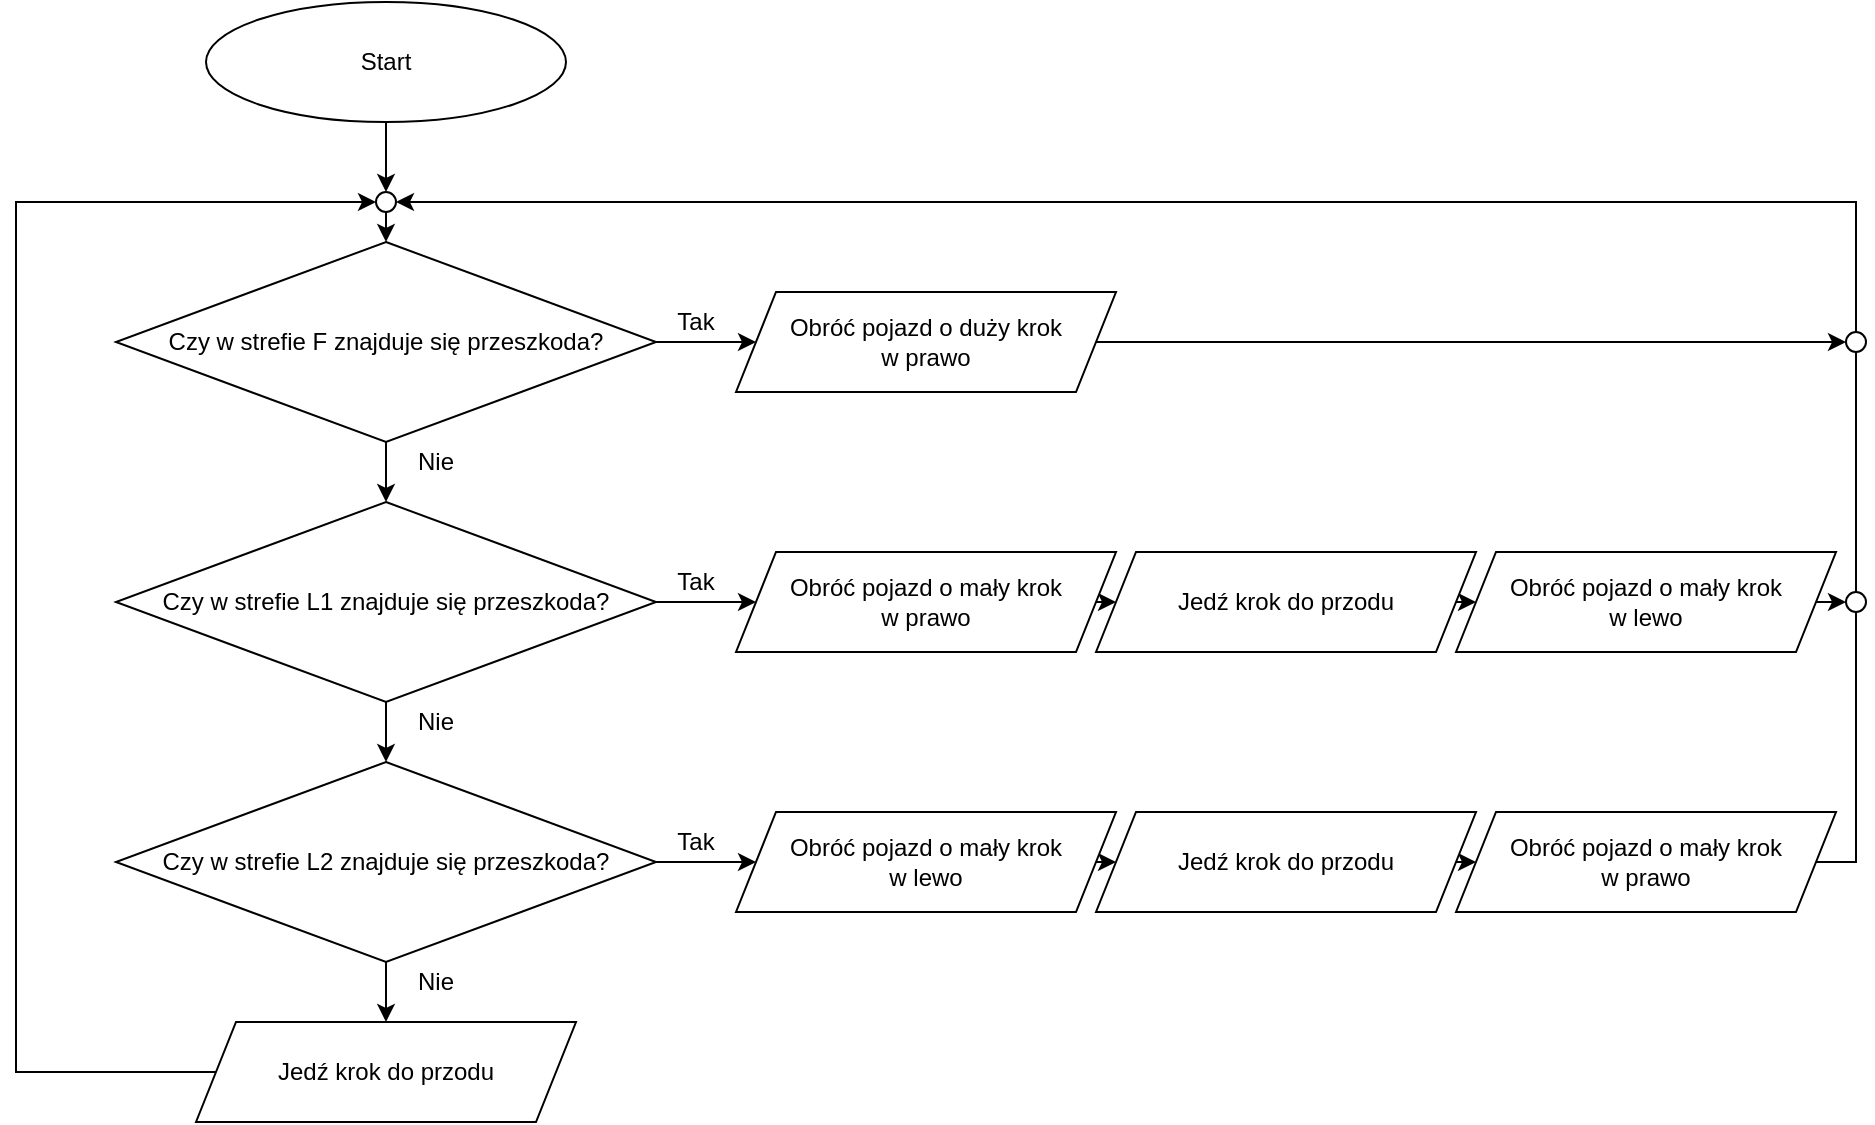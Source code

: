 <mxfile version="13.10.2" type="device"><diagram id="1nxwKWrD5OSq5ifujDa7" name="Page-1"><mxGraphModel dx="1422" dy="1906" grid="1" gridSize="10" guides="1" tooltips="1" connect="1" arrows="1" fold="1" page="1" pageScale="1" pageWidth="827" pageHeight="1169" math="0" shadow="0"><root><mxCell id="0"/><mxCell id="1" parent="0"/><mxCell id="q0OJwnEwUCuetjvNntHd-23" style="edgeStyle=orthogonalEdgeStyle;rounded=0;orthogonalLoop=1;jettySize=auto;html=1;exitX=0.5;exitY=1;exitDx=0;exitDy=0;entryX=0.5;entryY=0;entryDx=0;entryDy=0;" parent="1" source="q0OJwnEwUCuetjvNntHd-13" target="q0OJwnEwUCuetjvNntHd-14" edge="1"><mxGeometry relative="1" as="geometry"/></mxCell><mxCell id="q0OJwnEwUCuetjvNntHd-40" style="edgeStyle=orthogonalEdgeStyle;rounded=0;orthogonalLoop=1;jettySize=auto;html=1;exitX=1;exitY=0.5;exitDx=0;exitDy=0;entryX=0;entryY=0.5;entryDx=0;entryDy=0;" parent="1" source="q0OJwnEwUCuetjvNntHd-13" target="q0OJwnEwUCuetjvNntHd-19" edge="1"><mxGeometry relative="1" as="geometry"/></mxCell><mxCell id="q0OJwnEwUCuetjvNntHd-13" value="Czy w strefie F znajduje się przeszkoda?" style="rhombus;whiteSpace=wrap;html=1;" parent="1" vertex="1"><mxGeometry x="90" y="70" width="270" height="100" as="geometry"/></mxCell><mxCell id="q0OJwnEwUCuetjvNntHd-24" style="edgeStyle=orthogonalEdgeStyle;rounded=0;orthogonalLoop=1;jettySize=auto;html=1;exitX=0.5;exitY=1;exitDx=0;exitDy=0;entryX=0.5;entryY=0;entryDx=0;entryDy=0;" parent="1" source="q0OJwnEwUCuetjvNntHd-14" target="q0OJwnEwUCuetjvNntHd-15" edge="1"><mxGeometry relative="1" as="geometry"/></mxCell><mxCell id="q0OJwnEwUCuetjvNntHd-41" style="edgeStyle=orthogonalEdgeStyle;rounded=0;orthogonalLoop=1;jettySize=auto;html=1;exitX=1;exitY=0.5;exitDx=0;exitDy=0;entryX=0;entryY=0.5;entryDx=0;entryDy=0;" parent="1" source="q0OJwnEwUCuetjvNntHd-14" target="q0OJwnEwUCuetjvNntHd-18" edge="1"><mxGeometry relative="1" as="geometry"/></mxCell><mxCell id="q0OJwnEwUCuetjvNntHd-14" value="Czy w strefie L1 znajduje się przeszkoda?" style="rhombus;whiteSpace=wrap;html=1;" parent="1" vertex="1"><mxGeometry x="90" y="200" width="270" height="100" as="geometry"/></mxCell><mxCell id="q0OJwnEwUCuetjvNntHd-25" style="edgeStyle=orthogonalEdgeStyle;rounded=0;orthogonalLoop=1;jettySize=auto;html=1;exitX=0.5;exitY=1;exitDx=0;exitDy=0;entryX=0.5;entryY=0;entryDx=0;entryDy=0;" parent="1" source="q0OJwnEwUCuetjvNntHd-15" target="q0OJwnEwUCuetjvNntHd-20" edge="1"><mxGeometry relative="1" as="geometry"/></mxCell><mxCell id="q0OJwnEwUCuetjvNntHd-42" style="edgeStyle=orthogonalEdgeStyle;rounded=0;orthogonalLoop=1;jettySize=auto;html=1;exitX=1;exitY=0.5;exitDx=0;exitDy=0;entryX=0;entryY=0.5;entryDx=0;entryDy=0;" parent="1" source="q0OJwnEwUCuetjvNntHd-15" target="q0OJwnEwUCuetjvNntHd-38" edge="1"><mxGeometry relative="1" as="geometry"/></mxCell><mxCell id="q0OJwnEwUCuetjvNntHd-15" value="Czy w strefie L2 znajduje się przeszkoda?" style="rhombus;whiteSpace=wrap;html=1;" parent="1" vertex="1"><mxGeometry x="90" y="330" width="270" height="100" as="geometry"/></mxCell><mxCell id="PQckSdff3nONOO4z7QHx-8" style="edgeStyle=orthogonalEdgeStyle;rounded=0;orthogonalLoop=1;jettySize=auto;html=1;exitX=1;exitY=0.5;exitDx=0;exitDy=0;entryX=0;entryY=0.5;entryDx=0;entryDy=0;" parent="1" source="q0OJwnEwUCuetjvNntHd-17" target="PQckSdff3nONOO4z7QHx-7" edge="1"><mxGeometry relative="1" as="geometry"/></mxCell><mxCell id="q0OJwnEwUCuetjvNntHd-17" value="Obróć pojazd o mały krok&lt;br&gt;w lewo" style="shape=parallelogram;perimeter=parallelogramPerimeter;whiteSpace=wrap;html=1;fixedSize=1;" parent="1" vertex="1"><mxGeometry x="760" y="225" width="190" height="50" as="geometry"/></mxCell><mxCell id="q0OJwnEwUCuetjvNntHd-43" style="edgeStyle=orthogonalEdgeStyle;rounded=0;orthogonalLoop=1;jettySize=auto;html=1;exitX=1;exitY=0.5;exitDx=0;exitDy=0;entryX=0;entryY=0.5;entryDx=0;entryDy=0;" parent="1" source="q0OJwnEwUCuetjvNntHd-18" target="q0OJwnEwUCuetjvNntHd-33" edge="1"><mxGeometry relative="1" as="geometry"/></mxCell><mxCell id="q0OJwnEwUCuetjvNntHd-18" value="Obróć pojazd o mały krok&lt;br&gt;w prawo" style="shape=parallelogram;perimeter=parallelogramPerimeter;whiteSpace=wrap;html=1;fixedSize=1;" parent="1" vertex="1"><mxGeometry x="400" y="225" width="190" height="50" as="geometry"/></mxCell><mxCell id="PQckSdff3nONOO4z7QHx-9" style="edgeStyle=orthogonalEdgeStyle;rounded=0;orthogonalLoop=1;jettySize=auto;html=1;exitX=1;exitY=0.5;exitDx=0;exitDy=0;entryX=0;entryY=0.5;entryDx=0;entryDy=0;" parent="1" source="q0OJwnEwUCuetjvNntHd-19" target="PQckSdff3nONOO4z7QHx-3" edge="1"><mxGeometry relative="1" as="geometry"/></mxCell><mxCell id="q0OJwnEwUCuetjvNntHd-19" value="Obróć pojazd o duży krok&lt;br&gt;w prawo" style="shape=parallelogram;perimeter=parallelogramPerimeter;whiteSpace=wrap;html=1;fixedSize=1;" parent="1" vertex="1"><mxGeometry x="400" y="95" width="190" height="50" as="geometry"/></mxCell><mxCell id="q0OJwnEwUCuetjvNntHd-26" style="edgeStyle=orthogonalEdgeStyle;rounded=0;orthogonalLoop=1;jettySize=auto;html=1;exitX=0;exitY=0.5;exitDx=0;exitDy=0;entryX=0;entryY=0.5;entryDx=0;entryDy=0;" parent="1" source="q0OJwnEwUCuetjvNntHd-20" target="PQckSdff3nONOO4z7QHx-1" edge="1"><mxGeometry relative="1" as="geometry"><Array as="points"><mxPoint x="40" y="485"/><mxPoint x="40" y="50"/></Array><mxPoint x="190" y="60" as="targetPoint"/></mxGeometry></mxCell><mxCell id="q0OJwnEwUCuetjvNntHd-20" value="Jedź krok do przodu" style="shape=parallelogram;perimeter=parallelogramPerimeter;whiteSpace=wrap;html=1;fixedSize=1;" parent="1" vertex="1"><mxGeometry x="130" y="460" width="190" height="50" as="geometry"/></mxCell><mxCell id="q0OJwnEwUCuetjvNntHd-27" value="Nie" style="text;html=1;strokeColor=none;fillColor=none;align=center;verticalAlign=middle;whiteSpace=wrap;rounded=0;" parent="1" vertex="1"><mxGeometry x="230" y="170" width="40" height="20" as="geometry"/></mxCell><mxCell id="q0OJwnEwUCuetjvNntHd-28" value="Nie" style="text;html=1;strokeColor=none;fillColor=none;align=center;verticalAlign=middle;whiteSpace=wrap;rounded=0;" parent="1" vertex="1"><mxGeometry x="230" y="300" width="40" height="20" as="geometry"/></mxCell><mxCell id="q0OJwnEwUCuetjvNntHd-29" value="Nie" style="text;html=1;strokeColor=none;fillColor=none;align=center;verticalAlign=middle;whiteSpace=wrap;rounded=0;" parent="1" vertex="1"><mxGeometry x="230" y="430" width="40" height="20" as="geometry"/></mxCell><mxCell id="q0OJwnEwUCuetjvNntHd-30" value="Tak" style="text;html=1;strokeColor=none;fillColor=none;align=center;verticalAlign=middle;whiteSpace=wrap;rounded=0;" parent="1" vertex="1"><mxGeometry x="360" y="100" width="40" height="20" as="geometry"/></mxCell><mxCell id="q0OJwnEwUCuetjvNntHd-31" value="Tak" style="text;html=1;strokeColor=none;fillColor=none;align=center;verticalAlign=middle;whiteSpace=wrap;rounded=0;" parent="1" vertex="1"><mxGeometry x="360" y="230" width="40" height="20" as="geometry"/></mxCell><mxCell id="q0OJwnEwUCuetjvNntHd-32" value="Tak" style="text;html=1;strokeColor=none;fillColor=none;align=center;verticalAlign=middle;whiteSpace=wrap;rounded=0;" parent="1" vertex="1"><mxGeometry x="360" y="360" width="40" height="20" as="geometry"/></mxCell><mxCell id="q0OJwnEwUCuetjvNntHd-44" style="edgeStyle=orthogonalEdgeStyle;rounded=0;orthogonalLoop=1;jettySize=auto;html=1;exitX=1;exitY=0.5;exitDx=0;exitDy=0;entryX=0;entryY=0.5;entryDx=0;entryDy=0;" parent="1" source="q0OJwnEwUCuetjvNntHd-33" target="q0OJwnEwUCuetjvNntHd-17" edge="1"><mxGeometry relative="1" as="geometry"/></mxCell><mxCell id="q0OJwnEwUCuetjvNntHd-33" value="Jedź krok do przodu" style="shape=parallelogram;perimeter=parallelogramPerimeter;whiteSpace=wrap;html=1;fixedSize=1;" parent="1" vertex="1"><mxGeometry x="580" y="225" width="190" height="50" as="geometry"/></mxCell><mxCell id="q0OJwnEwUCuetjvNntHd-49" style="edgeStyle=orthogonalEdgeStyle;rounded=0;orthogonalLoop=1;jettySize=auto;html=1;exitX=1;exitY=0.5;exitDx=0;exitDy=0;entryX=1;entryY=0.5;entryDx=0;entryDy=0;" parent="1" source="q0OJwnEwUCuetjvNntHd-37" target="PQckSdff3nONOO4z7QHx-1" edge="1"><mxGeometry relative="1" as="geometry"><Array as="points"><mxPoint x="960" y="380"/><mxPoint x="960" y="50"/></Array><mxPoint x="250" y="60" as="targetPoint"/></mxGeometry></mxCell><mxCell id="q0OJwnEwUCuetjvNntHd-37" value="Obróć pojazd o mały krok&lt;br&gt;w prawo" style="shape=parallelogram;perimeter=parallelogramPerimeter;whiteSpace=wrap;html=1;fixedSize=1;" parent="1" vertex="1"><mxGeometry x="760" y="355" width="190" height="50" as="geometry"/></mxCell><mxCell id="q0OJwnEwUCuetjvNntHd-45" style="edgeStyle=orthogonalEdgeStyle;rounded=0;orthogonalLoop=1;jettySize=auto;html=1;exitX=1;exitY=0.5;exitDx=0;exitDy=0;entryX=0;entryY=0.5;entryDx=0;entryDy=0;" parent="1" source="q0OJwnEwUCuetjvNntHd-38" target="q0OJwnEwUCuetjvNntHd-39" edge="1"><mxGeometry relative="1" as="geometry"/></mxCell><mxCell id="q0OJwnEwUCuetjvNntHd-38" value="Obróć pojazd o mały krok&lt;br&gt;w lewo" style="shape=parallelogram;perimeter=parallelogramPerimeter;whiteSpace=wrap;html=1;fixedSize=1;" parent="1" vertex="1"><mxGeometry x="400" y="355" width="190" height="50" as="geometry"/></mxCell><mxCell id="q0OJwnEwUCuetjvNntHd-46" style="edgeStyle=orthogonalEdgeStyle;rounded=0;orthogonalLoop=1;jettySize=auto;html=1;exitX=1;exitY=0.5;exitDx=0;exitDy=0;entryX=0;entryY=0.5;entryDx=0;entryDy=0;" parent="1" source="q0OJwnEwUCuetjvNntHd-39" target="q0OJwnEwUCuetjvNntHd-37" edge="1"><mxGeometry relative="1" as="geometry"/></mxCell><mxCell id="q0OJwnEwUCuetjvNntHd-39" value="Jedź krok do przodu" style="shape=parallelogram;perimeter=parallelogramPerimeter;whiteSpace=wrap;html=1;fixedSize=1;" parent="1" vertex="1"><mxGeometry x="580" y="355" width="190" height="50" as="geometry"/></mxCell><mxCell id="Lr5XvBBNNkeSq7Ny49SJ-2" style="edgeStyle=orthogonalEdgeStyle;rounded=0;orthogonalLoop=1;jettySize=auto;html=1;exitX=0.5;exitY=1;exitDx=0;exitDy=0;entryX=0.5;entryY=0;entryDx=0;entryDy=0;" parent="1" source="Lr5XvBBNNkeSq7Ny49SJ-1" target="PQckSdff3nONOO4z7QHx-1" edge="1"><mxGeometry relative="1" as="geometry"><mxPoint x="230" y="40" as="targetPoint"/></mxGeometry></mxCell><mxCell id="Lr5XvBBNNkeSq7Ny49SJ-1" value="Start" style="ellipse;whiteSpace=wrap;html=1;" parent="1" vertex="1"><mxGeometry x="135" y="-50" width="180" height="60" as="geometry"/></mxCell><mxCell id="PQckSdff3nONOO4z7QHx-2" style="edgeStyle=orthogonalEdgeStyle;rounded=0;orthogonalLoop=1;jettySize=auto;html=1;exitX=0.5;exitY=1;exitDx=0;exitDy=0;entryX=0.5;entryY=0;entryDx=0;entryDy=0;" parent="1" source="PQckSdff3nONOO4z7QHx-1" target="q0OJwnEwUCuetjvNntHd-13" edge="1"><mxGeometry relative="1" as="geometry"/></mxCell><mxCell id="PQckSdff3nONOO4z7QHx-1" value="" style="ellipse;whiteSpace=wrap;html=1;aspect=fixed;" parent="1" vertex="1"><mxGeometry x="220" y="45" width="10" height="10" as="geometry"/></mxCell><mxCell id="PQckSdff3nONOO4z7QHx-3" value="" style="ellipse;whiteSpace=wrap;html=1;aspect=fixed;" parent="1" vertex="1"><mxGeometry x="955" y="115" width="10" height="10" as="geometry"/></mxCell><mxCell id="PQckSdff3nONOO4z7QHx-7" value="" style="ellipse;whiteSpace=wrap;html=1;aspect=fixed;" parent="1" vertex="1"><mxGeometry x="955" y="245" width="10" height="10" as="geometry"/></mxCell></root></mxGraphModel></diagram></mxfile>